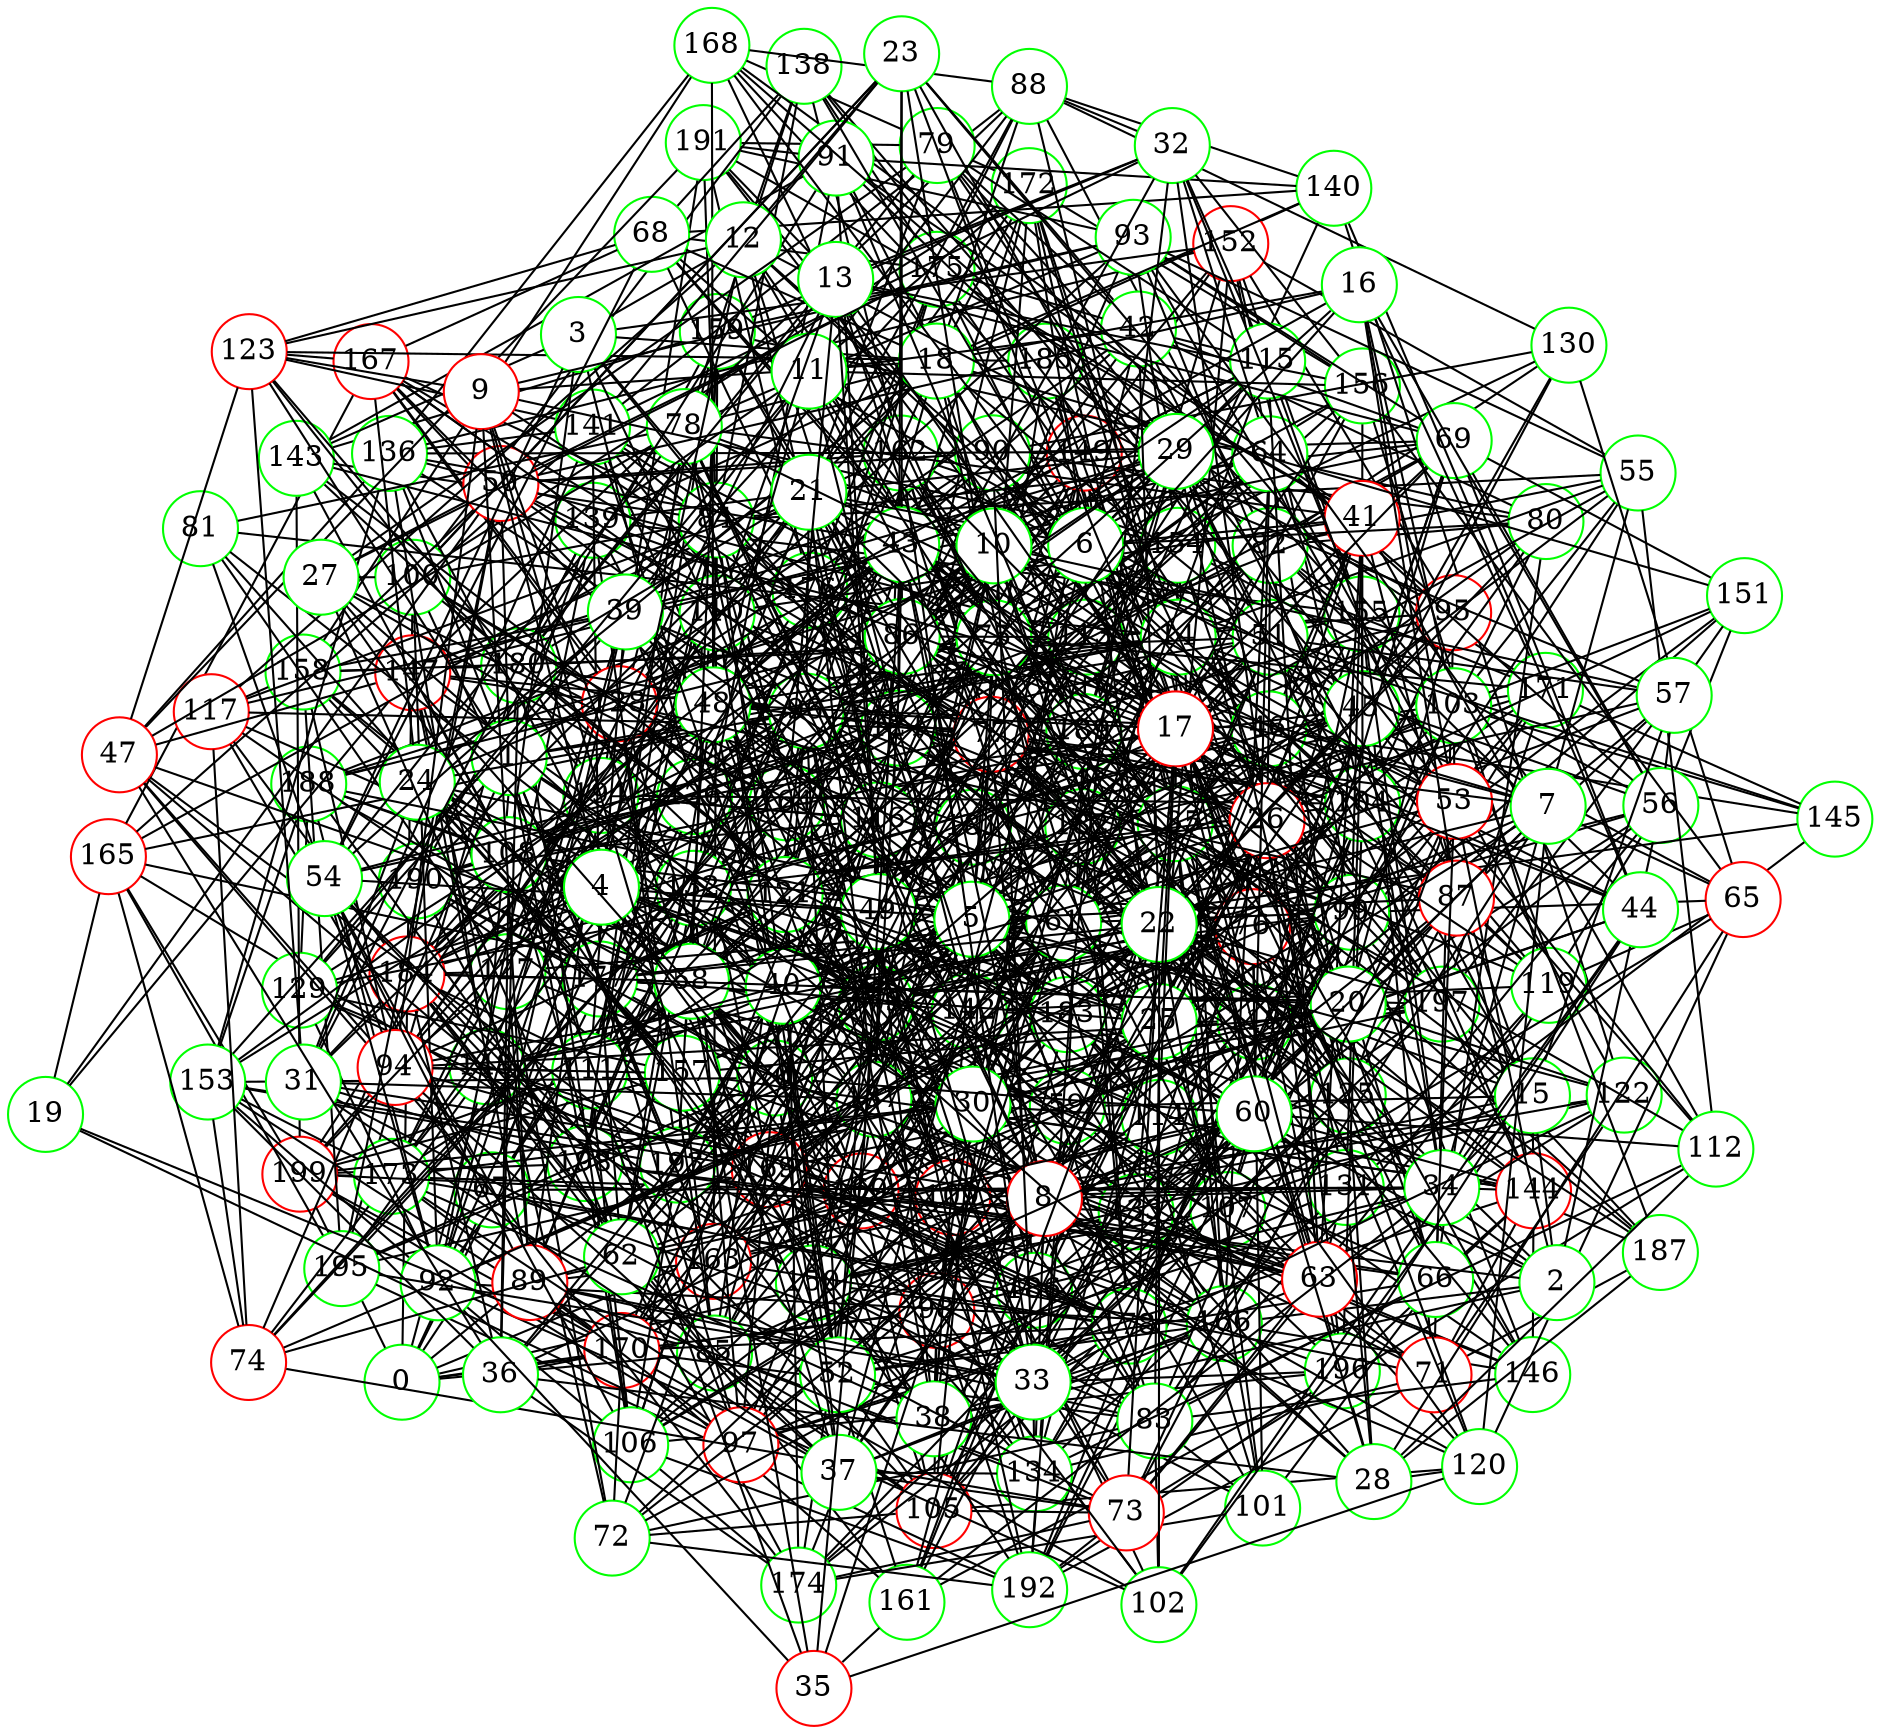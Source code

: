 graph {
graph ["layout"="fdp"]
node ["style"="filled","fillcolor"="white","fixedsize"="true","shape"="circle"]
"0" ["color"="green"]
"98" ["color"="red"]
"192" ["color"="green"]
"195" ["color"="green"]
"196" ["color"="green"]
"102" ["color"="green"]
"179" ["color"="green"]
"180" ["color"="green"]
"194" ["color"="green"]
"105" ["color"="red"]
"160" ["color"="red"]
"166" ["color"="green"]
"177" ["color"="green"]
"184" ["color"="red"]
"198" ["color"="green"]
"199" ["color"="red"]
"185" ["color"="green"]
"190" ["color"="green"]
"107" ["color"="green"]
"113" ["color"="green"]
"182" ["color"="green"]
"187" ["color"="green"]
"189" ["color"="green"]
"126" ["color"="green"]
"133" ["color"="green"]
"162" ["color"="green"]
"164" ["color"="green"]
"167" ["color"="red"]
"171" ["color"="green"]
"197" ["color"="green"]
"174" ["color"="green"]
"178" ["color"="green"]
"193" ["color"="green"]
"146" ["color"="green"]
"150" ["color"="green"]
"165" ["color"="red"]
"181" ["color"="green"]
"169" ["color"="red"]
"183" ["color"="green"]
"186" ["color"="green"]
"173" ["color"="green"]
"156" ["color"="green"]
"172" ["color"="green"]
"159" ["color"="green"]
"163" ["color"="red"]
"191" ["color"="green"]
"118" ["color"="green"]
"151" ["color"="green"]
"124" ["color"="green"]
"142" ["color"="green"]
"176" ["color"="green"]
"188" ["color"="green"]
"154" ["color"="green"]
"168" ["color"="green"]
"155" ["color"="green"]
"120" ["color"="green"]
"170" ["color"="red"]
"109" ["color"="red"]
"131" ["color"="green"]
"134" ["color"="green"]
"145" ["color"="green"]
"139" ["color"="green"]
"140" ["color"="green"]
"141" ["color"="green"]
"122" ["color"="green"]
"158" ["color"="green"]
"127" ["color"="green"]
"138" ["color"="green"]
"175" ["color"="green"]
"147" ["color"="red"]
"149" ["color"="red"]
"152" ["color"="red"]
"67" ["color"="green"]
"84" ["color"="green"]
"100" ["color"="green"]
"128" ["color"="red"]
"161" ["color"="green"]
"148" ["color"="green"]
"137" ["color"="green"]
"144" ["color"="red"]
"157" ["color"="green"]
"110" ["color"="green"]
"111" ["color"="green"]
"116" ["color"="green"]
"129" ["color"="green"]
"125" ["color"="green"]
"135" ["color"="green"]
"143" ["color"="green"]
"132" ["color"="green"]
"117" ["color"="red"]
"71" ["color"="red"]
"95" ["color"="red"]
"85" ["color"="green"]
"96" ["color"="green"]
"130" ["color"="green"]
"153" ["color"="green"]
"99" ["color"="green"]
"104" ["color"="green"]
"119" ["color"="green"]
"108" ["color"="green"]
"92" ["color"="green"]
"106" ["color"="green"]
"114" ["color"="green"]
"70" ["color"="green"]
"97" ["color"="red"]
"90" ["color"="green"]
"136" ["color"="green"]
"59" ["color"="green"]
"68" ["color"="green"]
"123" ["color"="red"]
"76" ["color"="red"]
"101" ["color"="green"]
"80" ["color"="green"]
"82" ["color"="green"]
"103" ["color"="green"]
"88" ["color"="green"]
"72" ["color"="green"]
"83" ["color"="green"]
"89" ["color"="red"]
"121" ["color"="green"]
"1" ["color"="green"]
"42" ["color"="green"]
"69" ["color"="green"]
"93" ["color"="green"]
"46" ["color"="green"]
"48" ["color"="green"]
"77" ["color"="red"]
"112" ["color"="green"]
"52" ["color"="green"]
"66" ["color"="green"]
"62" ["color"="green"]
"74" ["color"="red"]
"79" ["color"="green"]
"115" ["color"="green"]
"14" ["color"="green"]
"65" ["color"="red"]
"81" ["color"="green"]
"55" ["color"="green"]
"40" ["color"="green"]
"73" ["color"="red"]
"45" ["color"="green"]
"64" ["color"="green"]
"58" ["color"="green"]
"47" ["color"="red"]
"78" ["color"="green"]
"94" ["color"="red"]
"56" ["color"="green"]
"57" ["color"="green"]
"61" ["color"="green"]
"50" ["color"="red"]
"51" ["color"="green"]
"2" ["color"="green"]
"38" ["color"="green"]
"49" ["color"="green"]
"91" ["color"="green"]
"75" ["color"="green"]
"41" ["color"="red"]
"63" ["color"="red"]
"15" ["color"="green"]
"34" ["color"="green"]
"44" ["color"="green"]
"3" ["color"="green"]
"18" ["color"="green"]
"39" ["color"="green"]
"54" ["color"="green"]
"20" ["color"="green"]
"26" ["color"="red"]
"32" ["color"="green"]
"86" ["color"="green"]
"24" ["color"="green"]
"31" ["color"="green"]
"25" ["color"="green"]
"37" ["color"="green"]
"12" ["color"="green"]
"23" ["color"="green"]
"43" ["color"="green"]
"87" ["color"="red"]
"4" ["color"="green"]
"9" ["color"="red"]
"30" ["color"="green"]
"5" ["color"="green"]
"6" ["color"="green"]
"21" ["color"="green"]
"29" ["color"="green"]
"53" ["color"="red"]
"7" ["color"="green"]
"8" ["color"="red"]
"28" ["color"="green"]
"36" ["color"="green"]
"60" ["color"="green"]
"10" ["color"="green"]
"11" ["color"="green"]
"22" ["color"="green"]
"13" ["color"="green"]
"16" ["color"="green"]
"17" ["color"="red"]
"19" ["color"="green"]
"27" ["color"="green"]
"33" ["color"="green"]
"35" ["color"="red"]
"0" -- "98"
"0" -- "67"
"0" -- "100"
"0" -- "148"
"0" -- "164"
"0" -- "85"
"0" -- "133"
"0" -- "70"
"0" -- "199"
"0" -- "170"
"0" -- "59"
"0" -- "126"
"98" -- "192"
"98" -- "102"
"98" -- "105"
"98" -- "170"
"98" -- "109"
"98" -- "182"
"98" -- "127"
"192" -- "195"
"192" -- "196"
"102" -- "179"
"179" -- "180"
"180" -- "194"
"180" -- "195"
"105" -- "160"
"105" -- "107"
"105" -- "118"
"105" -- "120"
"105" -- "126"
"160" -- "166"
"160" -- "198"
"160" -- "199"
"160" -- "184"
"160" -- "190"
"166" -- "177"
"177" -- "179"
"177" -- "184"
"177" -- "190"
"184" -- "194"
"184" -- "198"
"184" -- "185"
"198" -- "199"
"185" -- "196"
"107" -- "192"
"107" -- "113"
"107" -- "150"
"107" -- "183"
"107" -- "186"
"113" -- "160"
"113" -- "180"
"113" -- "182"
"113" -- "187"
"113" -- "189"
"113" -- "126"
"113" -- "191"
"182" -- "192"
"187" -- "192"
"187" -- "189"
"126" -- "133"
"126" -- "167"
"126" -- "169"
"126" -- "173"
"126" -- "156"
"126" -- "190"
"126" -- "159"
"133" -- "162"
"133" -- "164"
"133" -- "197"
"133" -- "166"
"133" -- "199"
"133" -- "171"
"133" -- "146"
"133" -- "150"
"162" -- "164"
"162" -- "189"
"164" -- "167"
"164" -- "171"
"164" -- "174"
"164" -- "180"
"171" -- "197"
"171" -- "182"
"171" -- "185"
"174" -- "178"
"174" -- "190"
"178" -- "193"
"178" -- "182"
"178" -- "189"
"193" -- "197"
"146" -- "166"
"150" -- "165"
"150" -- "178"
"150" -- "181"
"150" -- "182"
"165" -- "195"
"165" -- "167"
"165" -- "199"
"181" -- "194"
"181" -- "185"
"169" -- "195"
"169" -- "196"
"169" -- "177"
"169" -- "178"
"169" -- "183"
"169" -- "186"
"183" -- "187"
"173" -- "194"
"173" -- "186"
"156" -- "172"
"159" -- "194"
"159" -- "163"
"159" -- "198"
"159" -- "190"
"163" -- "177"
"163" -- "178"
"163" -- "181"
"191" -- "194"
"118" -- "192"
"118" -- "151"
"118" -- "124"
"124" -- "169"
"124" -- "172"
"124" -- "142"
"124" -- "179"
"124" -- "180"
"124" -- "184"
"124" -- "154"
"124" -- "155"
"124" -- "190"
"142" -- "195"
"142" -- "164"
"142" -- "176"
"142" -- "177"
"142" -- "150"
"142" -- "183"
"142" -- "186"
"142" -- "188"
"176" -- "188"
"176" -- "189"
"176" -- "191"
"188" -- "198"
"154" -- "162"
"154" -- "166"
"154" -- "168"
"154" -- "171"
"154" -- "183"
"168" -- "172"
"155" -- "160"
"120" -- "166"
"120" -- "183"
"120" -- "169"
"170" -- "199"
"170" -- "173"
"170" -- "178"
"109" -- "194"
"109" -- "131"
"109" -- "163"
"109" -- "164"
"109" -- "139"
"109" -- "141"
"109" -- "174"
"109" -- "179"
"109" -- "122"
"109" -- "158"
"131" -- "134"
"131" -- "145"
"131" -- "182"
"134" -- "178"
"145" -- "171"
"139" -- "180"
"139" -- "167"
"139" -- "155"
"139" -- "140"
"140" -- "189"
"141" -- "165"
"141" -- "177"
"141" -- "182"
"141" -- "183"
"122" -- "150"
"122" -- "140"
"158" -- "195"
"158" -- "180"
"158" -- "168"
"127" -- "138"
"127" -- "146"
"127" -- "147"
"127" -- "184"
"127" -- "189"
"138" -- "162"
"138" -- "154"
"138" -- "175"
"175" -- "197"
"175" -- "176"
"147" -- "162"
"147" -- "179"
"147" -- "149"
"149" -- "162"
"149" -- "197"
"149" -- "181"
"149" -- "152"
"152" -- "155"
"152" -- "189"
"67" -- "84"
"67" -- "132"
"67" -- "117"
"67" -- "71"
"84" -- "193"
"84" -- "100"
"84" -- "165"
"84" -- "198"
"84" -- "167"
"84" -- "137"
"84" -- "138"
"84" -- "110"
"84" -- "111"
"84" -- "143"
"84" -- "182"
"84" -- "191"
"100" -- "128"
"100" -- "177"
"100" -- "138"
"100" -- "172"
"128" -- "161"
"128" -- "193"
"128" -- "167"
"128" -- "142"
"128" -- "147"
"128" -- "148"
"128" -- "149"
"128" -- "155"
"128" -- "188"
"161" -- "196"
"161" -- "183"
"161" -- "184"
"161" -- "170"
"161" -- "186"
"148" -- "160"
"148" -- "195"
"148" -- "180"
"148" -- "150"
"137" -- "162"
"137" -- "197"
"137" -- "169"
"137" -- "174"
"137" -- "144"
"137" -- "188"
"137" -- "189"
"144" -- "196"
"144" -- "146"
"144" -- "157"
"157" -- "192"
"157" -- "197"
"157" -- "198"
"157" -- "199"
"157" -- "171"
"157" -- "158"
"110" -- "150"
"110" -- "172"
"110" -- "127"
"111" -- "164"
"111" -- "199"
"111" -- "178"
"111" -- "116"
"111" -- "126"
"116" -- "129"
"116" -- "194"
"116" -- "179"
"116" -- "156"
"116" -- "125"
"129" -- "193"
"129" -- "178"
"129" -- "188"
"129" -- "157"
"125" -- "135"
"125" -- "174"
"125" -- "175"
"125" -- "181"
"125" -- "154"
"135" -- "193"
"135" -- "162"
"135" -- "166"
"135" -- "137"
"135" -- "172"
"135" -- "183"
"135" -- "185"
"135" -- "154"
"135" -- "186"
"143" -- "180"
"143" -- "199"
"143" -- "159"
"132" -- "160"
"132" -- "193"
"132" -- "195"
"132" -- "176"
"132" -- "179"
"117" -- "177"
"117" -- "179"
"117" -- "184"
"117" -- "189"
"117" -- "158"
"71" -- "144"
"71" -- "134"
"71" -- "137"
"71" -- "122"
"71" -- "155"
"71" -- "95"
"95" -- "113"
"95" -- "177"
"95" -- "178"
"95" -- "152"
"95" -- "142"
"85" -- "96"
"85" -- "133"
"85" -- "102"
"85" -- "134"
"85" -- "105"
"85" -- "139"
"85" -- "113"
"85" -- "184"
"85" -- "92"
"85" -- "124"
"85" -- "157"
"96" -- "130"
"96" -- "134"
"96" -- "147"
"96" -- "153"
"96" -- "154"
"96" -- "98"
"96" -- "99"
"96" -- "164"
"96" -- "165"
"96" -- "104"
"96" -- "108"
"96" -- "175"
"96" -- "180"
"96" -- "126"
"153" -- "193"
"153" -- "194"
"153" -- "169"
"153" -- "170"
"153" -- "173"
"153" -- "188"
"99" -- "192"
"99" -- "132"
"99" -- "134"
"99" -- "142"
"99" -- "146"
"99" -- "178"
"99" -- "179"
"99" -- "152"
"99" -- "124"
"99" -- "189"
"99" -- "191"
"104" -- "194"
"104" -- "132"
"104" -- "196"
"104" -- "137"
"104" -- "169"
"104" -- "107"
"104" -- "171"
"104" -- "144"
"104" -- "178"
"104" -- "119"
"104" -- "183"
"104" -- "152"
"104" -- "124"
"119" -- "154"
"119" -- "156"
"119" -- "142"
"108" -- "133"
"108" -- "199"
"108" -- "143"
"108" -- "176"
"108" -- "147"
"108" -- "116"
"108" -- "184"
"108" -- "124"
"108" -- "188"
"108" -- "190"
"92" -- "129"
"92" -- "194"
"92" -- "100"
"92" -- "102"
"92" -- "166"
"92" -- "137"
"92" -- "106"
"92" -- "139"
"92" -- "111"
"92" -- "153"
"92" -- "188"
"106" -- "192"
"106" -- "193"
"106" -- "196"
"106" -- "198"
"106" -- "170"
"106" -- "174"
"106" -- "111"
"106" -- "114"
"106" -- "180"
"106" -- "183"
"114" -- "161"
"114" -- "130"
"114" -- "137"
"114" -- "171"
"114" -- "143"
"114" -- "144"
"114" -- "146"
"114" -- "150"
"70" -- "96"
"70" -- "97"
"70" -- "195"
"70" -- "170"
"70" -- "182"
"70" -- "153"
"70" -- "90"
"70" -- "158"
"70" -- "190"
"97" -- "99"
"97" -- "131"
"97" -- "132"
"97" -- "199"
"97" -- "108"
"97" -- "144"
"97" -- "177"
"97" -- "178"
"97" -- "181"
"97" -- "183"
"90" -- "128"
"90" -- "130"
"90" -- "194"
"90" -- "197"
"90" -- "136"
"90" -- "179"
"90" -- "189"
"136" -- "148"
"136" -- "181"
"136" -- "152"
"136" -- "168"
"136" -- "153"
"136" -- "169"
"136" -- "141"
"59" -- "192"
"59" -- "68"
"59" -- "100"
"59" -- "196"
"59" -- "71"
"59" -- "72"
"59" -- "169"
"59" -- "106"
"59" -- "177"
"59" -- "180"
"59" -- "151"
"59" -- "186"
"59" -- "189"
"59" -- "190"
"68" -- "162"
"68" -- "135"
"68" -- "167"
"68" -- "138"
"68" -- "123"
"68" -- "76"
"68" -- "140"
"68" -- "175"
"123" -- "194"
"123" -- "180"
"123" -- "167"
"123" -- "185"
"123" -- "141"
"76" -- "196"
"76" -- "101"
"76" -- "172"
"76" -- "80"
"76" -- "146"
"76" -- "179"
"76" -- "148"
"76" -- "180"
"76" -- "149"
"76" -- "118"
"76" -- "120"
"76" -- "185"
"76" -- "155"
"76" -- "92"
"76" -- "124"
"101" -- "160"
"101" -- "150"
"101" -- "135"
"101" -- "142"
"101" -- "174"
"80" -- "82"
"80" -- "179"
"80" -- "90"
"80" -- "159"
"82" -- "193"
"82" -- "130"
"82" -- "103"
"82" -- "88"
"82" -- "185"
"82" -- "155"
"82" -- "125"
"103" -- "109"
"103" -- "111"
"103" -- "145"
"103" -- "181"
"103" -- "151"
"103" -- "187"
"103" -- "157"
"88" -- "130"
"88" -- "147"
"88" -- "118"
"88" -- "168"
"88" -- "140"
"88" -- "141"
"88" -- "175"
"72" -- "192"
"72" -- "83"
"72" -- "147"
"72" -- "116"
"72" -- "105"
"72" -- "170"
"72" -- "107"
"72" -- "127"
"83" -- "193"
"83" -- "164"
"83" -- "102"
"83" -- "103"
"83" -- "170"
"83" -- "146"
"83" -- "116"
"83" -- "181"
"83" -- "150"
"83" -- "119"
"83" -- "89"
"83" -- "121"
"89" -- "97"
"89" -- "194"
"89" -- "163"
"89" -- "132"
"89" -- "176"
"89" -- "147"
"89" -- "125"
"89" -- "127"
"121" -- "128"
"121" -- "129"
"121" -- "134"
"121" -- "172"
"121" -- "177"
"121" -- "182"
"121" -- "183"
"121" -- "154"
"1" -- "129"
"1" -- "193"
"1" -- "163"
"1" -- "70"
"1" -- "198"
"1" -- "136"
"1" -- "42"
"1" -- "74"
"1" -- "107"
"1" -- "139"
"1" -- "14"
"1" -- "111"
"1" -- "50"
"1" -- "51"
"1" -- "179"
"1" -- "123"
"42" -- "164"
"42" -- "69"
"42" -- "46"
"42" -- "79"
"42" -- "175"
"42" -- "48"
"42" -- "80"
"42" -- "115"
"69" -- "70"
"69" -- "113"
"69" -- "82"
"69" -- "84"
"69" -- "118"
"69" -- "151"
"69" -- "90"
"69" -- "93"
"93" -- "128"
"93" -- "104"
"93" -- "116"
"93" -- "154"
"93" -- "156"
"93" -- "159"
"93" -- "191"
"46" -- "48"
"46" -- "145"
"46" -- "66"
"46" -- "82"
"46" -- "196"
"46" -- "184"
"46" -- "170"
"46" -- "125"
"48" -- "96"
"48" -- "98"
"48" -- "131"
"48" -- "167"
"48" -- "199"
"48" -- "168"
"48" -- "77"
"48" -- "52"
"48" -- "84"
"48" -- "181"
"48" -- "183"
"48" -- "92"
"48" -- "62"
"77" -- "162"
"77" -- "167"
"77" -- "104"
"77" -- "111"
"77" -- "112"
"77" -- "144"
"77" -- "118"
"77" -- "186"
"77" -- "124"
"77" -- "125"
"77" -- "95"
"112" -- "134"
"52" -- "96"
"52" -- "193"
"52" -- "66"
"52" -- "166"
"52" -- "105"
"52" -- "110"
"52" -- "142"
"52" -- "84"
"52" -- "116"
"52" -- "118"
"66" -- "80"
"66" -- "144"
"66" -- "83"
"66" -- "101"
"66" -- "198"
"66" -- "154"
"66" -- "109"
"62" -- "132"
"62" -- "70"
"62" -- "135"
"62" -- "74"
"62" -- "108"
"62" -- "177"
"62" -- "116"
"62" -- "149"
"62" -- "184"
"74" -- "177"
"74" -- "132"
"74" -- "117"
"74" -- "165"
"74" -- "183"
"74" -- "153"
"74" -- "173"
"79" -- "115"
"79" -- "180"
"79" -- "155"
"79" -- "191"
"115" -- "149"
"115" -- "170"
"115" -- "126"
"14" -- "48"
"14" -- "96"
"14" -- "65"
"14" -- "81"
"14" -- "97"
"14" -- "55"
"14" -- "40"
"14" -- "56"
"14" -- "104"
"14" -- "120"
"14" -- "172"
"65" -- "130"
"65" -- "99"
"65" -- "119"
"65" -- "120"
"65" -- "107"
"65" -- "156"
"81" -- "177"
"81" -- "127"
"55" -- "112"
"55" -- "82"
"55" -- "99"
"55" -- "84"
"55" -- "103"
"55" -- "135"
"55" -- "152"
"55" -- "93"
"40" -- "66"
"40" -- "99"
"40" -- "197"
"40" -- "166"
"40" -- "71"
"40" -- "73"
"40" -- "106"
"40" -- "45"
"40" -- "141"
"40" -- "47"
"40" -- "81"
"40" -- "113"
"40" -- "82"
"73" -- "192"
"73" -- "105"
"73" -- "74"
"73" -- "109"
"73" -- "174"
"73" -- "112"
"73" -- "119"
"73" -- "89"
"73" -- "125"
"45" -- "64"
"45" -- "130"
"45" -- "162"
"45" -- "131"
"45" -- "132"
"45" -- "69"
"45" -- "138"
"45" -- "112"
"45" -- "183"
"45" -- "58"
"45" -- "156"
"45" -- "126"
"64" -- "164"
"64" -- "166"
"64" -- "168"
"64" -- "113"
"64" -- "147"
"64" -- "122"
"64" -- "124"
"64" -- "95"
"58" -- "64"
"58" -- "96"
"58" -- "165"
"58" -- "102"
"58" -- "173"
"58" -- "175"
"58" -- "82"
"58" -- "184"
"58" -- "159"
"47" -- "193"
"47" -- "67"
"47" -- "147"
"47" -- "148"
"47" -- "136"
"47" -- "123"
"47" -- "78"
"47" -- "94"
"47" -- "191"
"78" -- "164"
"78" -- "198"
"78" -- "142"
"78" -- "81"
"78" -- "116"
"78" -- "121"
"78" -- "93"
"94" -- "169"
"94" -- "110"
"94" -- "174"
"94" -- "111"
"94" -- "118"
"94" -- "121"
"94" -- "157"
"94" -- "158"
"94" -- "127"
"56" -- "64"
"56" -- "131"
"56" -- "69"
"56" -- "133"
"56" -- "76"
"56" -- "179"
"56" -- "119"
"56" -- "151"
"56" -- "57"
"56" -- "154"
"57" -- "114"
"57" -- "149"
"57" -- "197"
"57" -- "182"
"57" -- "151"
"57" -- "61"
"61" -- "99"
"61" -- "108"
"61" -- "145"
"61" -- "177"
"61" -- "82"
"61" -- "115"
"61" -- "85"
"61" -- "121"
"61" -- "127"
"50" -- "96"
"50" -- "162"
"50" -- "195"
"50" -- "100"
"50" -- "135"
"50" -- "136"
"50" -- "175"
"50" -- "113"
"50" -- "182"
"50" -- "184"
"50" -- "90"
"50" -- "158"
"51" -- "163"
"51" -- "78"
"51" -- "142"
"51" -- "79"
"51" -- "111"
"51" -- "112"
"51" -- "145"
"51" -- "57"
"51" -- "59"
"51" -- "158"
"51" -- "159"
"2" -- "131"
"2" -- "38"
"2" -- "166"
"2" -- "198"
"2" -- "183"
"2" -- "56"
"2" -- "41"
"2" -- "61"
"2" -- "77"
"2" -- "15"
"38" -- "96"
"38" -- "49"
"38" -- "177"
"38" -- "98"
"38" -- "149"
"38" -- "150"
"38" -- "166"
"38" -- "75"
"38" -- "173"
"49" -- "192"
"49" -- "164"
"49" -- "135"
"49" -- "169"
"49" -- "110"
"49" -- "149"
"49" -- "181"
"49" -- "154"
"49" -- "91"
"91" -- "113"
"91" -- "132"
"91" -- "180"
"91" -- "185"
"91" -- "140"
"91" -- "143"
"91" -- "191"
"75" -- "132"
"75" -- "101"
"75" -- "168"
"75" -- "169"
"75" -- "107"
"75" -- "171"
"75" -- "172"
"75" -- "143"
"41" -- "99"
"41" -- "133"
"41" -- "104"
"41" -- "108"
"41" -- "46"
"41" -- "78"
"41" -- "110"
"41" -- "175"
"41" -- "112"
"41" -- "91"
"41" -- "63"
"41" -- "191"
"63" -- "160"
"63" -- "131"
"63" -- "70"
"63" -- "135"
"63" -- "73"
"63" -- "169"
"63" -- "109"
"63" -- "115"
"63" -- "179"
"63" -- "183"
"63" -- "122"
"63" -- "157"
"15" -- "34"
"15" -- "98"
"15" -- "163"
"15" -- "197"
"15" -- "102"
"15" -- "135"
"15" -- "42"
"15" -- "144"
"15" -- "51"
"15" -- "115"
"15" -- "57"
"15" -- "59"
"15" -- "126"
"34" -- "160"
"34" -- "161"
"34" -- "98"
"34" -- "67"
"34" -- "44"
"34" -- "45"
"34" -- "144"
"34" -- "52"
"34" -- "55"
"34" -- "119"
"34" -- "155"
"34" -- "124"
"44" -- "82"
"44" -- "196"
"44" -- "69"
"44" -- "102"
"44" -- "59"
"44" -- "75"
"44" -- "140"
"44" -- "62"
"3" -- "18"
"3" -- "54"
"3" -- "152"
"3" -- "25"
"3" -- "186"
"3" -- "12"
"3" -- "108"
"3" -- "124"
"3" -- "126"
"3" -- "143"
"18" -- "128"
"18" -- "68"
"18" -- "198"
"18" -- "39"
"18" -- "140"
"18" -- "172"
"18" -- "45"
"18" -- "78"
"18" -- "20"
"18" -- "182"
"18" -- "151"
"18" -- "24"
"18" -- "88"
"18" -- "121"
"18" -- "61"
"18" -- "190"
"39" -- "160"
"39" -- "67"
"39" -- "69"
"39" -- "111"
"39" -- "175"
"39" -- "117"
"39" -- "54"
"39" -- "119"
"39" -- "183"
"39" -- "88"
"39" -- "153"
"39" -- "92"
"39" -- "61"
"39" -- "158"
"54" -- "163"
"54" -- "68"
"54" -- "105"
"54" -- "106"
"54" -- "77"
"54" -- "78"
"54" -- "81"
"54" -- "89"
"54" -- "92"
"54" -- "124"
"54" -- "61"
"54" -- "94"
"20" -- "96"
"20" -- "128"
"20" -- "193"
"20" -- "38"
"20" -- "135"
"20" -- "137"
"20" -- "171"
"20" -- "49"
"20" -- "177"
"20" -- "56"
"20" -- "57"
"20" -- "26"
"20" -- "90"
"20" -- "122"
"20" -- "186"
"20" -- "187"
"20" -- "95"
"26" -- "32"
"26" -- "162"
"26" -- "132"
"26" -- "105"
"26" -- "169"
"26" -- "77"
"26" -- "110"
"26" -- "176"
"26" -- "178"
"26" -- "51"
"26" -- "151"
"26" -- "185"
"26" -- "186"
"26" -- "59"
"26" -- "63"
"32" -- "64"
"32" -- "115"
"32" -- "86"
"32" -- "183"
"32" -- "88"
"32" -- "155"
"32" -- "156"
"32" -- "141"
"32" -- "159"
"86" -- "162"
"86" -- "197"
"86" -- "135"
"86" -- "104"
"86" -- "137"
"86" -- "106"
"86" -- "170"
"86" -- "141"
"86" -- "113"
"86" -- "177"
"86" -- "149"
"86" -- "152"
"86" -- "184"
"86" -- "156"
"86" -- "188"
"86" -- "125"
"86" -- "159"
"24" -- "96"
"24" -- "114"
"24" -- "134"
"24" -- "167"
"24" -- "58"
"24" -- "61"
"24" -- "157"
"24" -- "31"
"31" -- "194"
"31" -- "198"
"31" -- "184"
"31" -- "73"
"31" -- "105"
"31" -- "137"
"31" -- "123"
"31" -- "139"
"31" -- "141"
"25" -- "99"
"25" -- "163"
"25" -- "100"
"25" -- "132"
"25" -- "37"
"25" -- "134"
"25" -- "41"
"25" -- "170"
"25" -- "46"
"25" -- "177"
"25" -- "83"
"25" -- "52"
"25" -- "149"
"25" -- "181"
"25" -- "118"
"25" -- "120"
"25" -- "152"
"25" -- "121"
"25" -- "26"
"25" -- "186"
"37" -- "70"
"37" -- "134"
"37" -- "166"
"37" -- "40"
"37" -- "73"
"37" -- "170"
"37" -- "45"
"37" -- "173"
"37" -- "58"
"37" -- "62"
"37" -- "94"
"37" -- "63"
"12" -- "138"
"12" -- "46"
"12" -- "116"
"12" -- "117"
"12" -- "182"
"12" -- "23"
"12" -- "123"
"12" -- "124"
"12" -- "189"
"12" -- "95"
"23" -- "50"
"23" -- "100"
"23" -- "103"
"23" -- "42"
"23" -- "154"
"23" -- "43"
"23" -- "75"
"23" -- "124"
"23" -- "141"
"43" -- "160"
"43" -- "67"
"43" -- "99"
"43" -- "199"
"43" -- "136"
"43" -- "44"
"43" -- "108"
"43" -- "48"
"43" -- "115"
"43" -- "87"
"43" -- "124"
"43" -- "125"
"43" -- "126"
"87" -- "128"
"87" -- "113"
"87" -- "98"
"87" -- "119"
"87" -- "105"
"87" -- "125"
"4" -- "131"
"4" -- "70"
"4" -- "134"
"4" -- "9"
"4" -- "12"
"4" -- "173"
"4" -- "142"
"4" -- "176"
"4" -- "49"
"4" -- "82"
"4" -- "52"
"4" -- "184"
"4" -- "30"
"4" -- "127"
"9" -- "18"
"9" -- "89"
"9" -- "58"
"9" -- "154"
"9" -- "123"
"9" -- "77"
"9" -- "93"
"9" -- "157"
"9" -- "94"
"30" -- "160"
"30" -- "98"
"30" -- "197"
"30" -- "199"
"30" -- "105"
"30" -- "75"
"30" -- "173"
"30" -- "48"
"30" -- "113"
"30" -- "154"
"30" -- "156"
"30" -- "61"
"5" -- "163"
"5" -- "166"
"5" -- "40"
"5" -- "169"
"5" -- "170"
"5" -- "43"
"5" -- "77"
"5" -- "110"
"5" -- "51"
"5" -- "85"
"5" -- "149"
"5" -- "87"
"5" -- "183"
"5" -- "26"
"5" -- "122"
"5" -- "156"
"5" -- "188"
"6" -- "65"
"6" -- "37"
"6" -- "168"
"6" -- "41"
"6" -- "169"
"6" -- "42"
"6" -- "138"
"6" -- "12"
"6" -- "172"
"6" -- "15"
"6" -- "111"
"6" -- "80"
"6" -- "113"
"6" -- "115"
"6" -- "21"
"6" -- "23"
"6" -- "87"
"6" -- "188"
"6" -- "29"
"21" -- "96"
"21" -- "137"
"21" -- "139"
"21" -- "76"
"21" -- "77"
"21" -- "79"
"21" -- "116"
"21" -- "180"
"21" -- "117"
"21" -- "119"
"21" -- "183"
"21" -- "88"
"21" -- "29"
"21" -- "61"
"21" -- "94"
"21" -- "126"
"21" -- "159"
"29" -- "96"
"29" -- "98"
"29" -- "162"
"29" -- "131"
"29" -- "70"
"29" -- "39"
"29" -- "168"
"29" -- "110"
"29" -- "79"
"29" -- "48"
"29" -- "144"
"29" -- "51"
"29" -- "53"
"29" -- "86"
"29" -- "189"
"53" -- "144"
"53" -- "66"
"53" -- "148"
"53" -- "103"
"53" -- "183"
"53" -- "73"
"53" -- "93"
"53" -- "125"
"53" -- "78"
"7" -- "176"
"7" -- "83"
"7" -- "20"
"7" -- "133"
"7" -- "86"
"7" -- "183"
"7" -- "120"
"7" -- "59"
"7" -- "61"
"7" -- "77"
"7" -- "93"
"8" -- "34"
"8" -- "134"
"8" -- "166"
"8" -- "72"
"8" -- "105"
"8" -- "106"
"8" -- "43"
"8" -- "78"
"8" -- "51"
"8" -- "84"
"8" -- "21"
"8" -- "122"
"8" -- "155"
"8" -- "28"
"8" -- "60"
"8" -- "126"
"8" -- "31"
"28" -- "112"
"28" -- "65"
"28" -- "194"
"28" -- "131"
"28" -- "36"
"28" -- "196"
"28" -- "133"
"28" -- "135"
"28" -- "120"
"28" -- "187"
"28" -- "125"
"36" -- "49"
"36" -- "180"
"36" -- "118"
"36" -- "184"
"36" -- "153"
"36" -- "170"
"36" -- "108"
"36" -- "189"
"36" -- "174"
"36" -- "47"
"60" -- "64"
"60" -- "162"
"60" -- "194"
"60" -- "131"
"60" -- "69"
"60" -- "70"
"60" -- "107"
"60" -- "174"
"60" -- "80"
"60" -- "112"
"60" -- "144"
"60" -- "113"
"60" -- "85"
"60" -- "121"
"60" -- "155"
"60" -- "62"
"10" -- "129"
"10" -- "103"
"10" -- "104"
"10" -- "137"
"10" -- "107"
"10" -- "177"
"10" -- "115"
"10" -- "21"
"10" -- "53"
"10" -- "150"
"10" -- "24"
"10" -- "57"
"10" -- "58"
"10" -- "189"
"11" -- "48"
"11" -- "129"
"11" -- "22"
"11" -- "135"
"11" -- "42"
"11" -- "107"
"11" -- "139"
"11" -- "156"
"11" -- "172"
"11" -- "142"
"22" -- "161"
"22" -- "101"
"22" -- "197"
"22" -- "102"
"22" -- "167"
"22" -- "73"
"22" -- "42"
"22" -- "80"
"22" -- "144"
"22" -- "177"
"22" -- "146"
"22" -- "148"
"22" -- "182"
"22" -- "183"
"22" -- "91"
"22" -- "187"
"22" -- "30"
"22" -- "94"
"22" -- "95"
"13" -- "32"
"13" -- "49"
"13" -- "113"
"13" -- "164"
"13" -- "180"
"13" -- "69"
"13" -- "183"
"13" -- "75"
"13" -- "156"
"13" -- "173"
"13" -- "110"
"13" -- "191"
"16" -- "176"
"16" -- "18"
"16" -- "50"
"16" -- "116"
"16" -- "132"
"16" -- "53"
"16" -- "87"
"16" -- "103"
"16" -- "56"
"16" -- "171"
"17" -- "96"
"17" -- "193"
"17" -- "66"
"17" -- "162"
"17" -- "99"
"17" -- "163"
"17" -- "69"
"17" -- "133"
"17" -- "197"
"17" -- "135"
"17" -- "43"
"17" -- "139"
"17" -- "44"
"17" -- "141"
"17" -- "79"
"17" -- "114"
"17" -- "146"
"17" -- "55"
"17" -- "25"
"17" -- "190"
"17" -- "63"
"19" -- "97"
"19" -- "50"
"19" -- "147"
"19" -- "165"
"19" -- "170"
"27" -- "160"
"27" -- "50"
"27" -- "100"
"27" -- "164"
"27" -- "150"
"27" -- "40"
"27" -- "62"
"27" -- "126"
"27" -- "79"
"27" -- "175"
"33" -- "162"
"33" -- "67"
"33" -- "195"
"33" -- "196"
"33" -- "197"
"33" -- "70"
"33" -- "134"
"33" -- "137"
"33" -- "176"
"33" -- "49"
"33" -- "114"
"33" -- "178"
"33" -- "89"
"33" -- "58"
"33" -- "90"
"33" -- "122"
"33" -- "60"
"35" -- "161"
"35" -- "179"
"35" -- "120"
"35" -- "58"
"35" -- "92"
"35" -- "61"
"35" -- "111"
}
